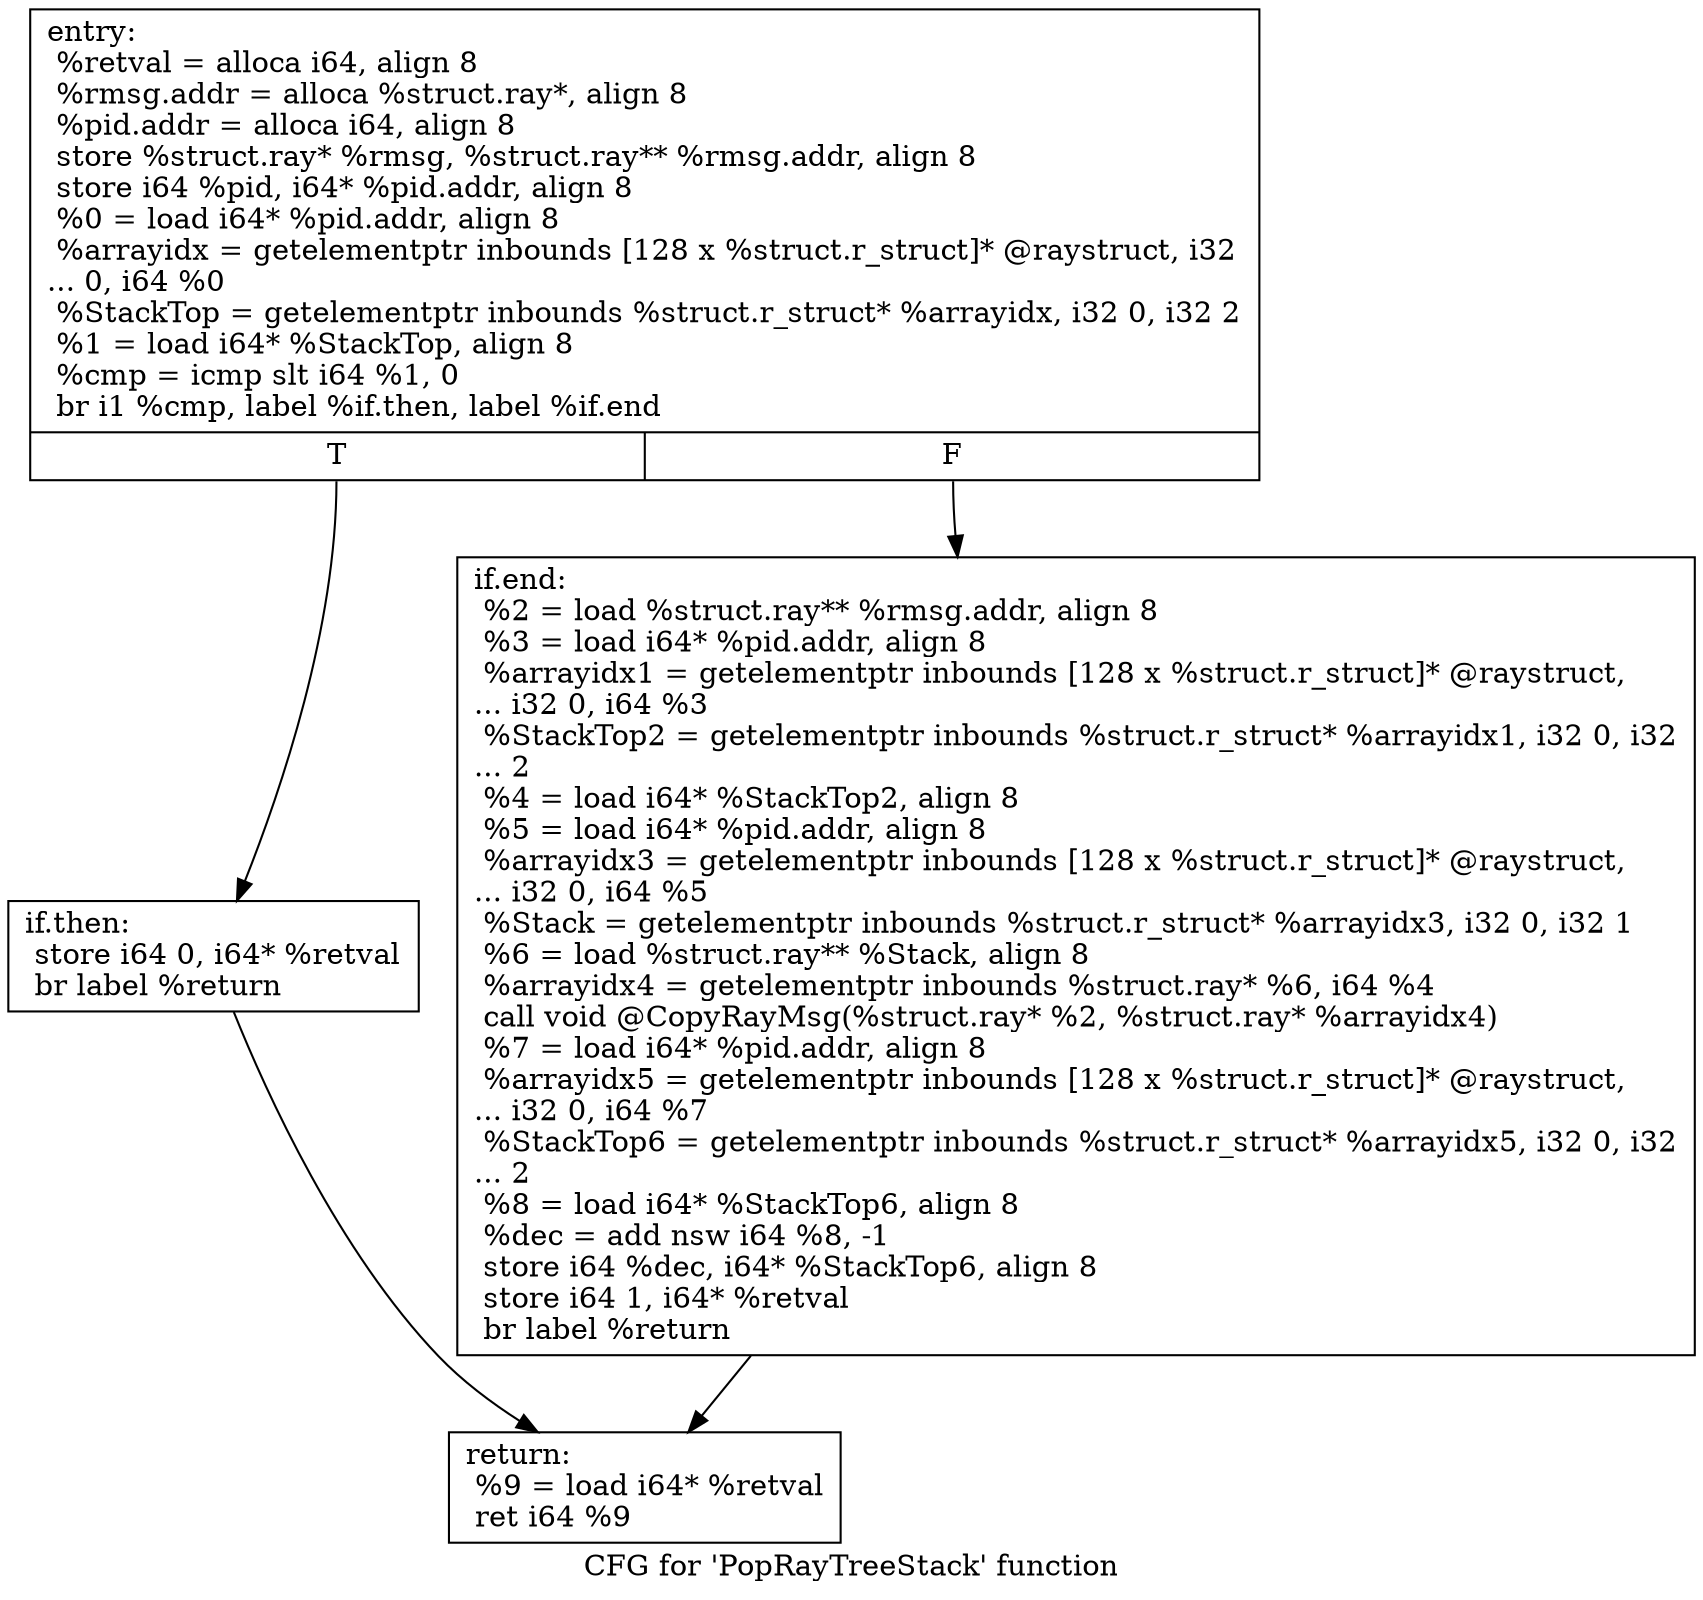 digraph "CFG for 'PopRayTreeStack' function" {
	label="CFG for 'PopRayTreeStack' function";

	Node0x605bf50 [shape=record,label="{entry:\l  %retval = alloca i64, align 8\l  %rmsg.addr = alloca %struct.ray*, align 8\l  %pid.addr = alloca i64, align 8\l  store %struct.ray* %rmsg, %struct.ray** %rmsg.addr, align 8\l  store i64 %pid, i64* %pid.addr, align 8\l  %0 = load i64* %pid.addr, align 8\l  %arrayidx = getelementptr inbounds [128 x %struct.r_struct]* @raystruct, i32\l... 0, i64 %0\l  %StackTop = getelementptr inbounds %struct.r_struct* %arrayidx, i32 0, i32 2\l  %1 = load i64* %StackTop, align 8\l  %cmp = icmp slt i64 %1, 0\l  br i1 %cmp, label %if.then, label %if.end\l|{<s0>T|<s1>F}}"];
	Node0x605bf50:s0 -> Node0x605bfa0;
	Node0x605bf50:s1 -> Node0x605bff0;
	Node0x605bfa0 [shape=record,label="{if.then:                                          \l  store i64 0, i64* %retval\l  br label %return\l}"];
	Node0x605bfa0 -> Node0x605c040;
	Node0x605bff0 [shape=record,label="{if.end:                                           \l  %2 = load %struct.ray** %rmsg.addr, align 8\l  %3 = load i64* %pid.addr, align 8\l  %arrayidx1 = getelementptr inbounds [128 x %struct.r_struct]* @raystruct,\l... i32 0, i64 %3\l  %StackTop2 = getelementptr inbounds %struct.r_struct* %arrayidx1, i32 0, i32\l... 2\l  %4 = load i64* %StackTop2, align 8\l  %5 = load i64* %pid.addr, align 8\l  %arrayidx3 = getelementptr inbounds [128 x %struct.r_struct]* @raystruct,\l... i32 0, i64 %5\l  %Stack = getelementptr inbounds %struct.r_struct* %arrayidx3, i32 0, i32 1\l  %6 = load %struct.ray** %Stack, align 8\l  %arrayidx4 = getelementptr inbounds %struct.ray* %6, i64 %4\l  call void @CopyRayMsg(%struct.ray* %2, %struct.ray* %arrayidx4)\l  %7 = load i64* %pid.addr, align 8\l  %arrayidx5 = getelementptr inbounds [128 x %struct.r_struct]* @raystruct,\l... i32 0, i64 %7\l  %StackTop6 = getelementptr inbounds %struct.r_struct* %arrayidx5, i32 0, i32\l... 2\l  %8 = load i64* %StackTop6, align 8\l  %dec = add nsw i64 %8, -1\l  store i64 %dec, i64* %StackTop6, align 8\l  store i64 1, i64* %retval\l  br label %return\l}"];
	Node0x605bff0 -> Node0x605c040;
	Node0x605c040 [shape=record,label="{return:                                           \l  %9 = load i64* %retval\l  ret i64 %9\l}"];
}
